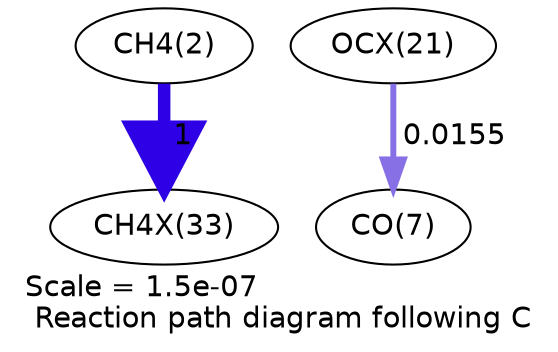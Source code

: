 digraph reaction_paths {
center=1;
s4 -> s77[fontname="Helvetica", penwidth=6, arrowsize=3, color="0.7, 1.5, 0.9"
, label=" 1"];
s72 -> s9[fontname="Helvetica", penwidth=2.85, arrowsize=1.43, color="0.7, 0.515, 0.9"
, label=" 0.0155"];
s4 [ fontname="Helvetica", label="CH4(2)"];
s9 [ fontname="Helvetica", label="CO(7)"];
s72 [ fontname="Helvetica", label="OCX(21)"];
s77 [ fontname="Helvetica", label="CH4X(33)"];
 label = "Scale = 1.5e-07\l Reaction path diagram following C";
 fontname = "Helvetica";
}
